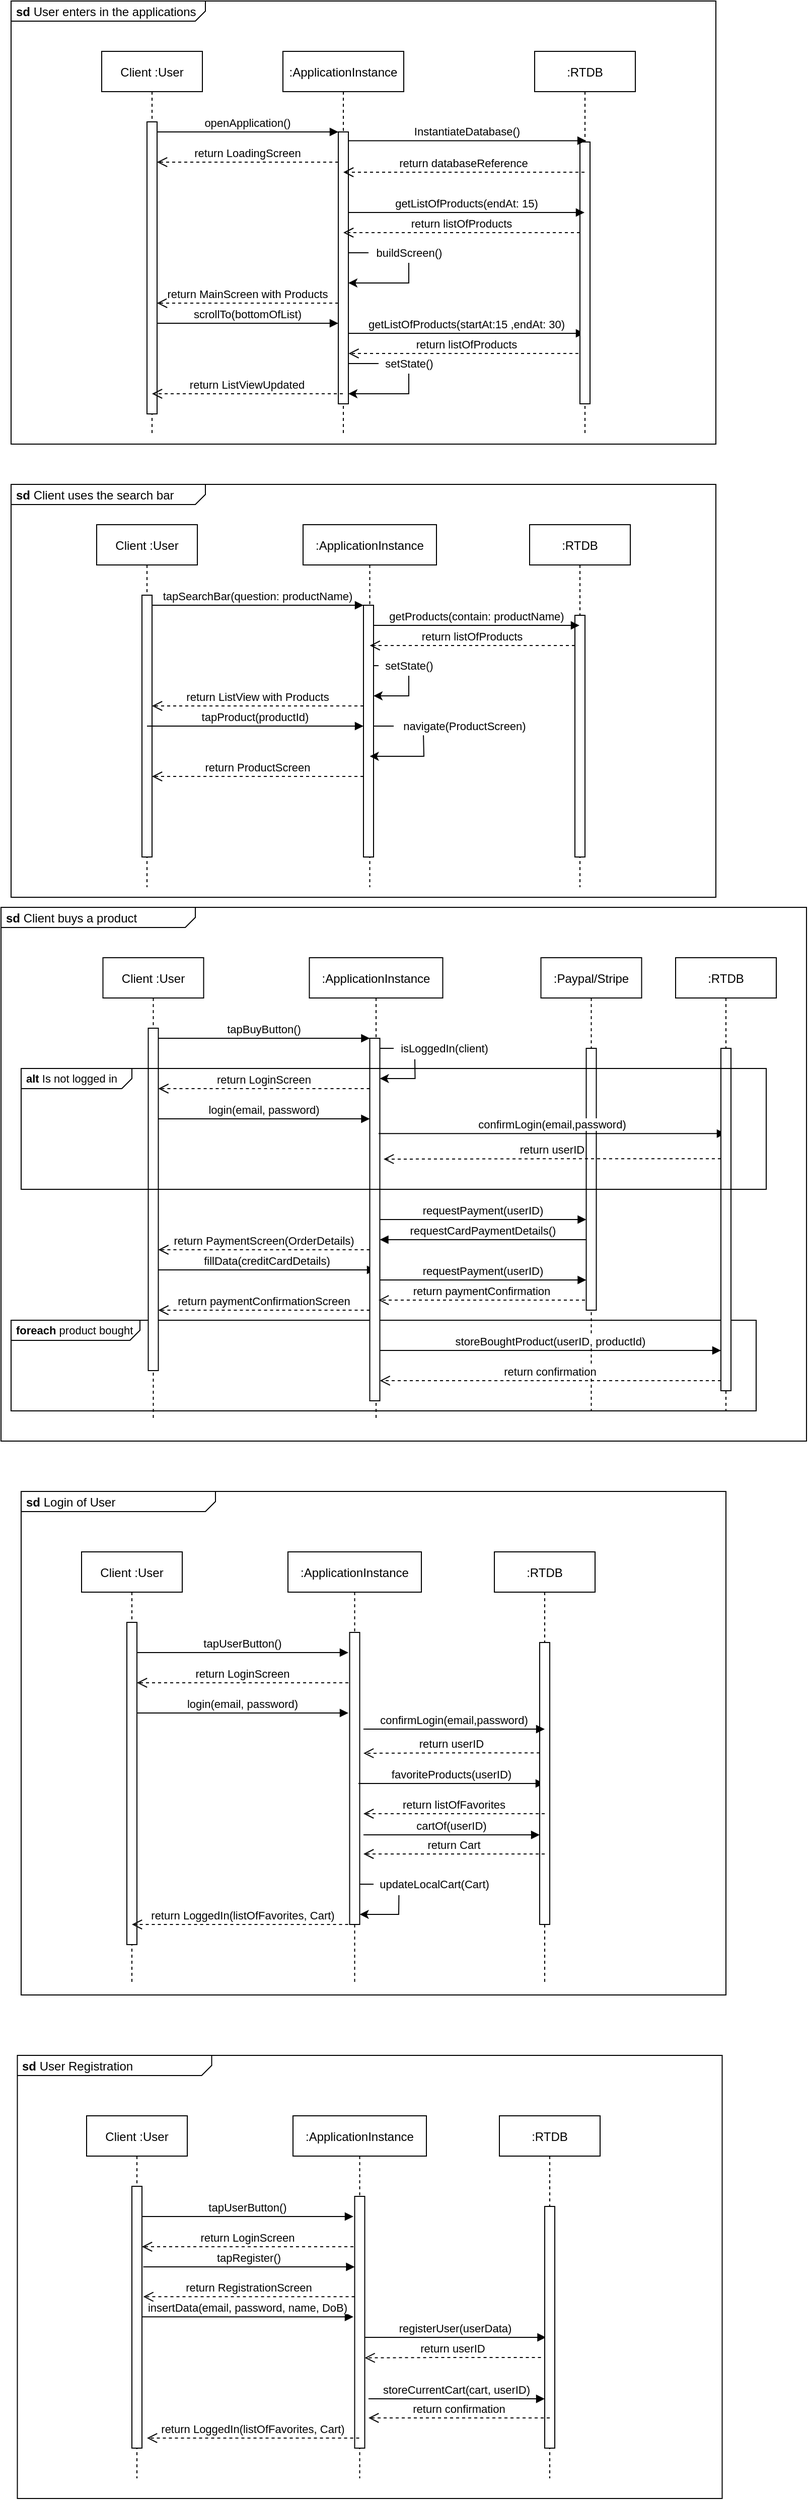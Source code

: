 <mxfile version="18.1.3" type="device"><diagram id="kgpKYQtTHZ0yAKxKKP6v" name="Page-1"><mxGraphModel dx="981" dy="548" grid="1" gridSize="10" guides="1" tooltips="1" connect="1" arrows="1" fold="1" page="1" pageScale="1" pageWidth="850" pageHeight="1100" math="0" shadow="0"><root><mxCell id="0"/><mxCell id="1" parent="0"/><mxCell id="Y1tvBJ5f6zs5YqAWv6HA-113" value="&lt;p style=&quot;margin:0px;margin-top:4px;margin-left:5px;text-align:left;&quot;&gt;&lt;b&gt;sd&lt;/b&gt;  Client buys a product&lt;/p&gt;" style="html=1;shape=mxgraph.sysml.package;overflow=fill;labelX=193.83;align=left;spacingLeft=5;verticalAlign=top;spacingTop=-3;" vertex="1" parent="1"><mxGeometry x="20" y="930" width="800" height="530" as="geometry"/></mxCell><mxCell id="Y1tvBJ5f6zs5YqAWv6HA-148" value="&lt;p style=&quot;margin:0px;margin-top:4px;margin-left:5px;text-align:left;&quot;&gt;&lt;b&gt;sd&lt;/b&gt;  Login of User&lt;/p&gt;" style="html=1;shape=mxgraph.sysml.package;overflow=fill;labelX=193.83;align=left;spacingLeft=5;verticalAlign=top;spacingTop=-3;" vertex="1" parent="1"><mxGeometry x="40" y="1510" width="700" height="500" as="geometry"/></mxCell><mxCell id="Y1tvBJ5f6zs5YqAWv6HA-188" value="&lt;p style=&quot;margin:0px;margin-top:4px;margin-left:5px;text-align:left;&quot;&gt;&lt;b&gt;sd&lt;/b&gt;&amp;nbsp;User Registration&lt;/p&gt;" style="html=1;shape=mxgraph.sysml.package;overflow=fill;labelX=193.83;align=left;spacingLeft=5;verticalAlign=top;spacingTop=-3;" vertex="1" parent="1"><mxGeometry x="36.25" y="2070" width="700" height="440" as="geometry"/></mxCell><mxCell id="Y1tvBJ5f6zs5YqAWv6HA-163" value="&lt;p style=&quot;margin:0px;margin-top:4px;margin-left:5px;text-align:left;&quot;&gt;&lt;span style=&quot;background-color: rgb(255, 255, 255);&quot;&gt;&lt;b&gt;foreach&amp;nbsp;&lt;/b&gt;product bought&lt;/span&gt;&lt;/p&gt;" style="html=1;shape=mxgraph.sysml.package;overflow=fill;labelX=128.31;align=left;spacingLeft=5;verticalAlign=top;spacingTop=-3;fontSize=11;fillColor=none;" vertex="1" parent="1"><mxGeometry x="30" y="1340" width="740" height="90" as="geometry"/></mxCell><mxCell id="Y1tvBJ5f6zs5YqAWv6HA-9" value="&lt;p style=&quot;margin:0px;margin-top:4px;margin-left:5px;text-align:left;&quot;&gt;&lt;b&gt;sd&lt;/b&gt;  User enters in the applications&lt;/p&gt;" style="html=1;shape=mxgraph.sysml.package;overflow=fill;labelX=193.83;align=left;spacingLeft=5;verticalAlign=top;spacingTop=-3;" vertex="1" parent="1"><mxGeometry x="30" y="30" width="700" height="440" as="geometry"/></mxCell><mxCell id="3nuBFxr9cyL0pnOWT2aG-1" value="Client :User" style="shape=umlLifeline;perimeter=lifelinePerimeter;container=1;collapsible=0;recursiveResize=0;rounded=0;shadow=0;strokeWidth=1;" parent="1" vertex="1"><mxGeometry x="120" y="80" width="100" height="380" as="geometry"/></mxCell><mxCell id="3nuBFxr9cyL0pnOWT2aG-2" value="" style="points=[];perimeter=orthogonalPerimeter;rounded=0;shadow=0;strokeWidth=1;" parent="3nuBFxr9cyL0pnOWT2aG-1" vertex="1"><mxGeometry x="45" y="70" width="10" height="290" as="geometry"/></mxCell><mxCell id="3nuBFxr9cyL0pnOWT2aG-5" value=":ApplicationInstance" style="shape=umlLifeline;perimeter=lifelinePerimeter;container=1;collapsible=0;recursiveResize=0;rounded=0;shadow=0;strokeWidth=1;" parent="1" vertex="1"><mxGeometry x="300" y="80" width="120" height="380" as="geometry"/></mxCell><mxCell id="3nuBFxr9cyL0pnOWT2aG-6" value="" style="points=[];perimeter=orthogonalPerimeter;rounded=0;shadow=0;strokeWidth=1;" parent="3nuBFxr9cyL0pnOWT2aG-5" vertex="1"><mxGeometry x="55" y="80" width="10" height="270" as="geometry"/></mxCell><mxCell id="Y1tvBJ5f6zs5YqAWv6HA-8" value="return LoadingScreen" style="verticalAlign=bottom;endArrow=open;dashed=1;endSize=8;exitX=0;exitY=0.95;shadow=0;strokeWidth=1;" edge="1" parent="3nuBFxr9cyL0pnOWT2aG-5"><mxGeometry relative="1" as="geometry"><mxPoint x="-125" y="110" as="targetPoint"/><mxPoint x="55" y="110" as="sourcePoint"/></mxGeometry></mxCell><mxCell id="Y1tvBJ5f6zs5YqAWv6HA-37" value="scrollTo(bottomOfList)" style="verticalAlign=bottom;endArrow=block;entryX=0;entryY=0;shadow=0;strokeWidth=1;" edge="1" parent="3nuBFxr9cyL0pnOWT2aG-5"><mxGeometry relative="1" as="geometry"><mxPoint x="-125" y="270" as="sourcePoint"/><mxPoint x="55" y="270" as="targetPoint"/></mxGeometry></mxCell><mxCell id="Y1tvBJ5f6zs5YqAWv6HA-39" value="getListOfProducts(startAt:15 ,endAt: 30)" style="verticalAlign=bottom;endArrow=block;shadow=0;strokeWidth=1;" edge="1" parent="3nuBFxr9cyL0pnOWT2aG-5" target="Y1tvBJ5f6zs5YqAWv6HA-1"><mxGeometry relative="1" as="geometry"><mxPoint x="65" y="280" as="sourcePoint"/><mxPoint x="259.5" y="280" as="targetPoint"/><Array as="points"><mxPoint x="220" y="280"/></Array></mxGeometry></mxCell><mxCell id="Y1tvBJ5f6zs5YqAWv6HA-38" value="return listOfProducts" style="verticalAlign=bottom;endArrow=open;dashed=1;endSize=8;shadow=0;strokeWidth=1;entryX=1.021;entryY=0.247;entryDx=0;entryDy=0;entryPerimeter=0;" edge="1" parent="3nuBFxr9cyL0pnOWT2aG-5" source="Y1tvBJ5f6zs5YqAWv6HA-1"><mxGeometry relative="1" as="geometry"><mxPoint x="65.21" y="300" as="targetPoint"/><mxPoint x="255" y="300" as="sourcePoint"/></mxGeometry></mxCell><mxCell id="3nuBFxr9cyL0pnOWT2aG-7" value="return MainScreen with Products" style="verticalAlign=bottom;endArrow=open;dashed=1;endSize=8;shadow=0;strokeWidth=1;" parent="1" source="3nuBFxr9cyL0pnOWT2aG-6" target="3nuBFxr9cyL0pnOWT2aG-2" edge="1"><mxGeometry relative="1" as="geometry"><mxPoint x="275" y="236" as="targetPoint"/><Array as="points"><mxPoint x="320" y="330"/><mxPoint x="240" y="330"/></Array></mxGeometry></mxCell><mxCell id="3nuBFxr9cyL0pnOWT2aG-8" value="openApplication()" style="verticalAlign=bottom;endArrow=block;entryX=0;entryY=0;shadow=0;strokeWidth=1;" parent="1" source="3nuBFxr9cyL0pnOWT2aG-2" target="3nuBFxr9cyL0pnOWT2aG-6" edge="1"><mxGeometry relative="1" as="geometry"><mxPoint x="275" y="160" as="sourcePoint"/></mxGeometry></mxCell><mxCell id="Y1tvBJ5f6zs5YqAWv6HA-1" value=":RTDB" style="shape=umlLifeline;perimeter=lifelinePerimeter;container=1;collapsible=0;recursiveResize=0;rounded=0;shadow=0;strokeWidth=1;" vertex="1" parent="1"><mxGeometry x="550" y="80" width="100" height="380" as="geometry"/></mxCell><mxCell id="Y1tvBJ5f6zs5YqAWv6HA-2" value="" style="points=[];perimeter=orthogonalPerimeter;rounded=0;shadow=0;strokeWidth=1;" vertex="1" parent="Y1tvBJ5f6zs5YqAWv6HA-1"><mxGeometry x="45" y="90" width="10" height="260" as="geometry"/></mxCell><mxCell id="Y1tvBJ5f6zs5YqAWv6HA-6" value="return listOfProducts" style="verticalAlign=bottom;endArrow=open;dashed=1;endSize=8;shadow=0;strokeWidth=1;" edge="1" parent="Y1tvBJ5f6zs5YqAWv6HA-1" target="3nuBFxr9cyL0pnOWT2aG-5"><mxGeometry relative="1" as="geometry"><mxPoint x="-144.79" y="180.0" as="targetPoint"/><mxPoint x="45.0" y="180.0" as="sourcePoint"/></mxGeometry></mxCell><mxCell id="Y1tvBJ5f6zs5YqAWv6HA-3" value="InstantiateDatabase()" style="verticalAlign=bottom;endArrow=block;entryX=0.607;entryY=-0.005;shadow=0;strokeWidth=1;entryDx=0;entryDy=0;entryPerimeter=0;" edge="1" parent="1" source="3nuBFxr9cyL0pnOWT2aG-6" target="Y1tvBJ5f6zs5YqAWv6HA-2"><mxGeometry relative="1" as="geometry"><mxPoint x="370" y="170" as="sourcePoint"/><mxPoint x="550" y="170.0" as="targetPoint"/></mxGeometry></mxCell><mxCell id="Y1tvBJ5f6zs5YqAWv6HA-4" value="return databaseReference" style="verticalAlign=bottom;endArrow=open;dashed=1;endSize=8;shadow=0;strokeWidth=1;" edge="1" parent="1" source="Y1tvBJ5f6zs5YqAWv6HA-1" target="3nuBFxr9cyL0pnOWT2aG-5"><mxGeometry relative="1" as="geometry"><mxPoint x="370" y="200" as="targetPoint"/><mxPoint x="550" y="200" as="sourcePoint"/><Array as="points"><mxPoint x="530" y="200"/></Array></mxGeometry></mxCell><mxCell id="Y1tvBJ5f6zs5YqAWv6HA-5" value="getListOfProducts(endAt: 15)" style="verticalAlign=bottom;endArrow=block;shadow=0;strokeWidth=1;" edge="1" parent="1" source="3nuBFxr9cyL0pnOWT2aG-6" target="Y1tvBJ5f6zs5YqAWv6HA-1"><mxGeometry relative="1" as="geometry"><mxPoint x="370" y="220" as="sourcePoint"/><mxPoint x="556.07" y="219.66" as="targetPoint"/><Array as="points"><mxPoint x="520" y="240"/></Array></mxGeometry></mxCell><mxCell id="Y1tvBJ5f6zs5YqAWv6HA-15" value="" style="endArrow=classic;html=1;rounded=0;startArrow=none;" edge="1" parent="1" source="Y1tvBJ5f6zs5YqAWv6HA-11" target="3nuBFxr9cyL0pnOWT2aG-6"><mxGeometry width="50" height="50" relative="1" as="geometry"><mxPoint x="430" y="340" as="sourcePoint"/><mxPoint x="425.004" y="370" as="targetPoint"/><Array as="points"><mxPoint x="425" y="310"/><mxPoint x="390" y="310"/></Array></mxGeometry></mxCell><mxCell id="Y1tvBJ5f6zs5YqAWv6HA-11" value="&lt;font style=&quot;font-size: 11px;&quot;&gt;buildScreen()&lt;/font&gt;" style="text;html=1;align=center;verticalAlign=middle;resizable=0;points=[];autosize=1;strokeColor=none;fillColor=none;" vertex="1" parent="1"><mxGeometry x="385" y="270" width="80" height="20" as="geometry"/></mxCell><mxCell id="Y1tvBJ5f6zs5YqAWv6HA-18" value="" style="endArrow=none;html=1;rounded=0;" edge="1" parent="1" source="Y1tvBJ5f6zs5YqAWv6HA-11" target="3nuBFxr9cyL0pnOWT2aG-6"><mxGeometry width="50" height="50" relative="1" as="geometry"><mxPoint x="430" y="340" as="sourcePoint"/><mxPoint x="425.004" y="370" as="targetPoint"/><Array as="points"/></mxGeometry></mxCell><mxCell id="Y1tvBJ5f6zs5YqAWv6HA-19" value="&lt;p style=&quot;margin:0px;margin-top:4px;margin-left:5px;text-align:left;&quot;&gt;&lt;b&gt;sd&lt;/b&gt;  Client uses the search bar&lt;/p&gt;" style="html=1;shape=mxgraph.sysml.package;overflow=fill;labelX=193.83;align=left;spacingLeft=5;verticalAlign=top;spacingTop=-3;" vertex="1" parent="1"><mxGeometry x="30" y="510" width="700" height="410" as="geometry"/></mxCell><mxCell id="Y1tvBJ5f6zs5YqAWv6HA-59" value="Client :User" style="shape=umlLifeline;perimeter=lifelinePerimeter;container=1;collapsible=0;recursiveResize=0;rounded=0;shadow=0;strokeWidth=1;" vertex="1" parent="1"><mxGeometry x="115" y="550" width="100" height="360" as="geometry"/></mxCell><mxCell id="Y1tvBJ5f6zs5YqAWv6HA-60" value="" style="points=[];perimeter=orthogonalPerimeter;rounded=0;shadow=0;strokeWidth=1;" vertex="1" parent="Y1tvBJ5f6zs5YqAWv6HA-59"><mxGeometry x="45" y="70" width="10" height="260" as="geometry"/></mxCell><mxCell id="Y1tvBJ5f6zs5YqAWv6HA-61" value=":ApplicationInstance" style="shape=umlLifeline;perimeter=lifelinePerimeter;container=1;collapsible=0;recursiveResize=0;rounded=0;shadow=0;strokeWidth=1;" vertex="1" parent="1"><mxGeometry x="320" y="550" width="132.5" height="360" as="geometry"/></mxCell><mxCell id="Y1tvBJ5f6zs5YqAWv6HA-62" value="" style="points=[];perimeter=orthogonalPerimeter;rounded=0;shadow=0;strokeWidth=1;" vertex="1" parent="Y1tvBJ5f6zs5YqAWv6HA-61"><mxGeometry x="60" y="80" width="10" height="250" as="geometry"/></mxCell><mxCell id="Y1tvBJ5f6zs5YqAWv6HA-75" value="" style="endArrow=classic;html=1;rounded=0;startArrow=none;" edge="1" parent="Y1tvBJ5f6zs5YqAWv6HA-61" source="Y1tvBJ5f6zs5YqAWv6HA-76"><mxGeometry width="50" height="50" relative="1" as="geometry"><mxPoint x="110" y="200" as="sourcePoint"/><mxPoint x="70" y="170" as="targetPoint"/><Array as="points"><mxPoint x="105" y="170"/><mxPoint x="70" y="170"/></Array></mxGeometry></mxCell><mxCell id="Y1tvBJ5f6zs5YqAWv6HA-76" value="&lt;font style=&quot;font-size: 11px;&quot;&gt;setState()&lt;/font&gt;" style="text;html=1;align=center;verticalAlign=middle;resizable=0;points=[];autosize=1;strokeColor=none;fillColor=none;" vertex="1" parent="Y1tvBJ5f6zs5YqAWv6HA-61"><mxGeometry x="75" y="130" width="60" height="20" as="geometry"/></mxCell><mxCell id="Y1tvBJ5f6zs5YqAWv6HA-77" value="" style="endArrow=none;html=1;rounded=0;" edge="1" parent="Y1tvBJ5f6zs5YqAWv6HA-61" source="Y1tvBJ5f6zs5YqAWv6HA-76"><mxGeometry width="50" height="50" relative="1" as="geometry"><mxPoint x="110" y="200" as="sourcePoint"/><mxPoint x="70" y="140" as="targetPoint"/><Array as="points"/></mxGeometry></mxCell><mxCell id="Y1tvBJ5f6zs5YqAWv6HA-68" value="tapSearchBar(question: productName)" style="verticalAlign=bottom;endArrow=block;entryX=0;entryY=0;shadow=0;strokeWidth=1;" edge="1" parent="1" source="Y1tvBJ5f6zs5YqAWv6HA-60" target="Y1tvBJ5f6zs5YqAWv6HA-62"><mxGeometry relative="1" as="geometry"><mxPoint x="270" y="630" as="sourcePoint"/></mxGeometry></mxCell><mxCell id="Y1tvBJ5f6zs5YqAWv6HA-69" value=":RTDB" style="shape=umlLifeline;perimeter=lifelinePerimeter;container=1;collapsible=0;recursiveResize=0;rounded=0;shadow=0;strokeWidth=1;" vertex="1" parent="1"><mxGeometry x="545" y="550" width="100" height="360" as="geometry"/></mxCell><mxCell id="Y1tvBJ5f6zs5YqAWv6HA-70" value="" style="points=[];perimeter=orthogonalPerimeter;rounded=0;shadow=0;strokeWidth=1;" vertex="1" parent="Y1tvBJ5f6zs5YqAWv6HA-69"><mxGeometry x="45" y="90" width="10" height="240" as="geometry"/></mxCell><mxCell id="Y1tvBJ5f6zs5YqAWv6HA-88" value="return listOfProducts" style="verticalAlign=bottom;endArrow=open;dashed=1;endSize=8;shadow=0;strokeWidth=1;" edge="1" parent="Y1tvBJ5f6zs5YqAWv6HA-69" target="Y1tvBJ5f6zs5YqAWv6HA-61"><mxGeometry relative="1" as="geometry"><mxPoint x="-165.071" y="120" as="targetPoint"/><mxPoint x="45" y="120" as="sourcePoint"/></mxGeometry></mxCell><mxCell id="Y1tvBJ5f6zs5YqAWv6HA-74" value="getProducts(contain: productName)" style="verticalAlign=bottom;endArrow=block;shadow=0;strokeWidth=1;" edge="1" parent="1" source="Y1tvBJ5f6zs5YqAWv6HA-62" target="Y1tvBJ5f6zs5YqAWv6HA-69"><mxGeometry relative="1" as="geometry"><mxPoint x="365" y="690" as="sourcePoint"/><mxPoint x="551.07" y="689.66" as="targetPoint"/><Array as="points"><mxPoint x="480" y="650"/><mxPoint x="530" y="650"/></Array></mxGeometry></mxCell><mxCell id="Y1tvBJ5f6zs5YqAWv6HA-83" value="" style="endArrow=classic;html=1;rounded=0;startArrow=none;" edge="1" parent="1" source="Y1tvBJ5f6zs5YqAWv6HA-84"><mxGeometry width="50" height="50" relative="1" as="geometry"><mxPoint x="430" y="450" as="sourcePoint"/><mxPoint x="365" y="420" as="targetPoint"/><Array as="points"><mxPoint x="425" y="420"/><mxPoint x="390" y="420"/></Array></mxGeometry></mxCell><mxCell id="Y1tvBJ5f6zs5YqAWv6HA-84" value="&lt;font style=&quot;font-size: 11px;&quot;&gt;setState()&lt;/font&gt;" style="text;html=1;align=center;verticalAlign=middle;resizable=0;points=[];autosize=1;strokeColor=none;fillColor=none;" vertex="1" parent="1"><mxGeometry x="395" y="380" width="60" height="20" as="geometry"/></mxCell><mxCell id="Y1tvBJ5f6zs5YqAWv6HA-85" value="" style="endArrow=none;html=1;rounded=0;" edge="1" parent="1" source="Y1tvBJ5f6zs5YqAWv6HA-84"><mxGeometry width="50" height="50" relative="1" as="geometry"><mxPoint x="430" y="450" as="sourcePoint"/><mxPoint x="365" y="390" as="targetPoint"/><Array as="points"/></mxGeometry></mxCell><mxCell id="Y1tvBJ5f6zs5YqAWv6HA-86" value="return ListViewUpdated" style="verticalAlign=bottom;endArrow=open;dashed=1;endSize=8;shadow=0;strokeWidth=1;" edge="1" parent="1" source="3nuBFxr9cyL0pnOWT2aG-5" target="3nuBFxr9cyL0pnOWT2aG-1"><mxGeometry relative="1" as="geometry"><mxPoint x="180" y="420" as="targetPoint"/><mxPoint x="360" y="420" as="sourcePoint"/><Array as="points"><mxPoint x="325" y="420"/><mxPoint x="245" y="420"/></Array></mxGeometry></mxCell><mxCell id="Y1tvBJ5f6zs5YqAWv6HA-89" value="return ListView with Products" style="verticalAlign=bottom;endArrow=open;dashed=1;endSize=8;shadow=0;strokeWidth=1;" edge="1" parent="1" source="Y1tvBJ5f6zs5YqAWv6HA-62" target="Y1tvBJ5f6zs5YqAWv6HA-60"><mxGeometry relative="1" as="geometry"><mxPoint x="170" y="800" as="targetPoint"/><Array as="points"><mxPoint x="340" y="730"/><mxPoint x="280" y="730"/><mxPoint x="210" y="730"/></Array><mxPoint x="375" y="800" as="sourcePoint"/></mxGeometry></mxCell><mxCell id="Y1tvBJ5f6zs5YqAWv6HA-64" value="tapProduct(productId)" style="verticalAlign=bottom;endArrow=block;shadow=0;strokeWidth=1;" edge="1" parent="1" source="Y1tvBJ5f6zs5YqAWv6HA-59" target="Y1tvBJ5f6zs5YqAWv6HA-62"><mxGeometry relative="1" as="geometry"><mxPoint x="195" y="820" as="sourcePoint"/><mxPoint x="370" y="750" as="targetPoint"/><Array as="points"><mxPoint x="340" y="750"/></Array></mxGeometry></mxCell><mxCell id="Y1tvBJ5f6zs5YqAWv6HA-91" value="&lt;span style=&quot;font-size: 11px;&quot;&gt;navigate(ProductScreen)&lt;/span&gt;" style="text;html=1;align=center;verticalAlign=middle;resizable=0;points=[];autosize=1;strokeColor=none;fillColor=none;" vertex="1" parent="1"><mxGeometry x="410" y="740" width="140" height="20" as="geometry"/></mxCell><mxCell id="Y1tvBJ5f6zs5YqAWv6HA-90" value="" style="endArrow=classic;html=1;rounded=0;startArrow=none;exitX=0.211;exitY=0.957;exitDx=0;exitDy=0;exitPerimeter=0;" edge="1" parent="1" source="Y1tvBJ5f6zs5YqAWv6HA-91" target="Y1tvBJ5f6zs5YqAWv6HA-61"><mxGeometry width="50" height="50" relative="1" as="geometry"><mxPoint x="470" y="780" as="sourcePoint"/><mxPoint x="395" y="780" as="targetPoint"/><Array as="points"><mxPoint x="440" y="780"/></Array></mxGeometry></mxCell><mxCell id="Y1tvBJ5f6zs5YqAWv6HA-92" value="" style="endArrow=none;html=1;rounded=0;" edge="1" parent="1" source="Y1tvBJ5f6zs5YqAWv6HA-91" target="Y1tvBJ5f6zs5YqAWv6HA-62"><mxGeometry width="50" height="50" relative="1" as="geometry"><mxPoint x="115" y="260" as="sourcePoint"/><mxPoint x="395" y="750" as="targetPoint"/><Array as="points"/></mxGeometry></mxCell><mxCell id="Y1tvBJ5f6zs5YqAWv6HA-94" value="return ProductScreen" style="verticalAlign=bottom;endArrow=open;dashed=1;endSize=8;shadow=0;strokeWidth=1;" edge="1" parent="1"><mxGeometry relative="1" as="geometry"><mxPoint x="170" y="800" as="targetPoint"/><Array as="points"><mxPoint x="340" y="800"/><mxPoint x="280" y="800"/><mxPoint x="210" y="800"/></Array><mxPoint x="380" y="800" as="sourcePoint"/></mxGeometry></mxCell><mxCell id="Y1tvBJ5f6zs5YqAWv6HA-95" value="Client :User" style="shape=umlLifeline;perimeter=lifelinePerimeter;container=1;collapsible=0;recursiveResize=0;rounded=0;shadow=0;strokeWidth=1;" vertex="1" parent="1"><mxGeometry x="121.25" y="980" width="100" height="460" as="geometry"/></mxCell><mxCell id="Y1tvBJ5f6zs5YqAWv6HA-96" value="" style="points=[];perimeter=orthogonalPerimeter;rounded=0;shadow=0;strokeWidth=1;" vertex="1" parent="Y1tvBJ5f6zs5YqAWv6HA-95"><mxGeometry x="45" y="70" width="10" height="340" as="geometry"/></mxCell><mxCell id="Y1tvBJ5f6zs5YqAWv6HA-159" value="fillData(creditCardDetails)" style="verticalAlign=bottom;endArrow=block;shadow=0;strokeWidth=1;" edge="1" parent="Y1tvBJ5f6zs5YqAWv6HA-95" target="Y1tvBJ5f6zs5YqAWv6HA-97"><mxGeometry relative="1" as="geometry"><mxPoint x="55" y="310" as="sourcePoint"/><mxPoint x="260" y="310" as="targetPoint"/></mxGeometry></mxCell><mxCell id="Y1tvBJ5f6zs5YqAWv6HA-162" value="return paymentConfirmationScreen" style="verticalAlign=bottom;endArrow=open;dashed=1;endSize=8;shadow=0;strokeWidth=1;" edge="1" parent="Y1tvBJ5f6zs5YqAWv6HA-95" source="Y1tvBJ5f6zs5YqAWv6HA-98"><mxGeometry relative="1" as="geometry"><mxPoint x="55" y="350" as="targetPoint"/><Array as="points"><mxPoint x="225" y="350"/><mxPoint x="165" y="350"/><mxPoint x="95" y="350"/></Array><mxPoint x="258.75" y="350" as="sourcePoint"/></mxGeometry></mxCell><mxCell id="Y1tvBJ5f6zs5YqAWv6HA-97" value=":ApplicationInstance" style="shape=umlLifeline;perimeter=lifelinePerimeter;container=1;collapsible=0;recursiveResize=0;rounded=0;shadow=0;strokeWidth=1;" vertex="1" parent="1"><mxGeometry x="326.25" y="980" width="132.5" height="460" as="geometry"/></mxCell><mxCell id="Y1tvBJ5f6zs5YqAWv6HA-98" value="" style="points=[];perimeter=orthogonalPerimeter;rounded=0;shadow=0;strokeWidth=1;" vertex="1" parent="Y1tvBJ5f6zs5YqAWv6HA-97"><mxGeometry x="60" y="80" width="10" height="360" as="geometry"/></mxCell><mxCell id="Y1tvBJ5f6zs5YqAWv6HA-99" value="" style="endArrow=classic;html=1;rounded=0;startArrow=none;exitX=0.21;exitY=1.043;exitDx=0;exitDy=0;exitPerimeter=0;" edge="1" parent="Y1tvBJ5f6zs5YqAWv6HA-97" source="Y1tvBJ5f6zs5YqAWv6HA-100"><mxGeometry width="50" height="50" relative="1" as="geometry"><mxPoint x="110" y="150" as="sourcePoint"/><mxPoint x="70" y="120" as="targetPoint"/><Array as="points"><mxPoint x="105" y="120"/><mxPoint x="70" y="120"/></Array></mxGeometry></mxCell><mxCell id="Y1tvBJ5f6zs5YqAWv6HA-101" value="" style="endArrow=none;html=1;rounded=0;" edge="1" parent="Y1tvBJ5f6zs5YqAWv6HA-97" source="Y1tvBJ5f6zs5YqAWv6HA-100"><mxGeometry width="50" height="50" relative="1" as="geometry"><mxPoint x="110" y="150" as="sourcePoint"/><mxPoint x="70" y="90" as="targetPoint"/><Array as="points"/></mxGeometry></mxCell><mxCell id="Y1tvBJ5f6zs5YqAWv6HA-119" value="return LoginScreen" style="verticalAlign=bottom;endArrow=open;dashed=1;endSize=8;shadow=0;strokeWidth=1;" edge="1" parent="Y1tvBJ5f6zs5YqAWv6HA-97"><mxGeometry relative="1" as="geometry"><mxPoint x="-150" y="130" as="targetPoint"/><Array as="points"><mxPoint x="20" y="130"/><mxPoint x="-40" y="130"/><mxPoint x="-110" y="130"/></Array><mxPoint x="60" y="130" as="sourcePoint"/></mxGeometry></mxCell><mxCell id="Y1tvBJ5f6zs5YqAWv6HA-120" value="login(email, password)" style="verticalAlign=bottom;endArrow=block;entryX=0;entryY=0;shadow=0;strokeWidth=1;" edge="1" parent="Y1tvBJ5f6zs5YqAWv6HA-97"><mxGeometry relative="1" as="geometry"><mxPoint x="-150" y="160" as="sourcePoint"/><mxPoint x="60" y="160" as="targetPoint"/></mxGeometry></mxCell><mxCell id="Y1tvBJ5f6zs5YqAWv6HA-156" value="requestPayment(userID)" style="verticalAlign=bottom;endArrow=block;shadow=0;strokeWidth=1;" edge="1" parent="Y1tvBJ5f6zs5YqAWv6HA-97" target="Y1tvBJ5f6zs5YqAWv6HA-104"><mxGeometry relative="1" as="geometry"><mxPoint x="70" y="260" as="sourcePoint"/><mxPoint x="333.75" y="260" as="targetPoint"/></mxGeometry></mxCell><mxCell id="Y1tvBJ5f6zs5YqAWv6HA-157" value="requestCardPaymentDetails()" style="verticalAlign=bottom;endArrow=block;shadow=0;strokeWidth=1;" edge="1" parent="Y1tvBJ5f6zs5YqAWv6HA-97"><mxGeometry relative="1" as="geometry"><mxPoint x="275" y="280" as="sourcePoint"/><mxPoint x="70" y="280" as="targetPoint"/></mxGeometry></mxCell><mxCell id="Y1tvBJ5f6zs5YqAWv6HA-158" value="return PaymentScreen(OrderDetails)" style="verticalAlign=bottom;endArrow=open;dashed=1;endSize=8;shadow=0;strokeWidth=1;" edge="1" parent="Y1tvBJ5f6zs5YqAWv6HA-97"><mxGeometry relative="1" as="geometry"><mxPoint x="-150" y="290" as="targetPoint"/><Array as="points"><mxPoint x="20" y="290"/><mxPoint x="-40" y="290"/><mxPoint x="-110" y="290"/></Array><mxPoint x="60" y="290" as="sourcePoint"/></mxGeometry></mxCell><mxCell id="Y1tvBJ5f6zs5YqAWv6HA-102" value="tapBuyButton()" style="verticalAlign=bottom;endArrow=block;entryX=0;entryY=0;shadow=0;strokeWidth=1;" edge="1" parent="1" source="Y1tvBJ5f6zs5YqAWv6HA-96" target="Y1tvBJ5f6zs5YqAWv6HA-98"><mxGeometry relative="1" as="geometry"><mxPoint x="276.25" y="1060" as="sourcePoint"/></mxGeometry></mxCell><mxCell id="Y1tvBJ5f6zs5YqAWv6HA-103" value=":Paypal/Stripe" style="shape=umlLifeline;perimeter=lifelinePerimeter;container=1;collapsible=0;recursiveResize=0;rounded=0;shadow=0;strokeWidth=1;" vertex="1" parent="1"><mxGeometry x="556.25" y="980" width="100" height="450" as="geometry"/></mxCell><mxCell id="Y1tvBJ5f6zs5YqAWv6HA-104" value="" style="points=[];perimeter=orthogonalPerimeter;rounded=0;shadow=0;strokeWidth=1;" vertex="1" parent="Y1tvBJ5f6zs5YqAWv6HA-103"><mxGeometry x="45" y="90" width="10" height="260" as="geometry"/></mxCell><mxCell id="Y1tvBJ5f6zs5YqAWv6HA-121" value="confirmLogin(email,password)" style="verticalAlign=bottom;endArrow=block;shadow=0;strokeWidth=1;" edge="1" parent="Y1tvBJ5f6zs5YqAWv6HA-103" target="Y1tvBJ5f6zs5YqAWv6HA-114"><mxGeometry relative="1" as="geometry"><mxPoint x="-161.25" y="174.66" as="sourcePoint"/><mxPoint x="48.75" y="174.66" as="targetPoint"/></mxGeometry></mxCell><mxCell id="Y1tvBJ5f6zs5YqAWv6HA-160" value="requestPayment(userID)" style="verticalAlign=bottom;endArrow=block;shadow=0;strokeWidth=1;" edge="1" parent="Y1tvBJ5f6zs5YqAWv6HA-103"><mxGeometry relative="1" as="geometry"><mxPoint x="-160" y="320" as="sourcePoint"/><mxPoint x="45" y="320" as="targetPoint"/></mxGeometry></mxCell><mxCell id="Y1tvBJ5f6zs5YqAWv6HA-164" value="storeBoughtProduct(userID, productId)" style="verticalAlign=bottom;endArrow=block;shadow=0;strokeWidth=1;" edge="1" parent="Y1tvBJ5f6zs5YqAWv6HA-103" target="Y1tvBJ5f6zs5YqAWv6HA-115"><mxGeometry relative="1" as="geometry"><mxPoint x="-160" y="390" as="sourcePoint"/><mxPoint x="45" y="390" as="targetPoint"/></mxGeometry></mxCell><mxCell id="Y1tvBJ5f6zs5YqAWv6HA-114" value=":RTDB" style="shape=umlLifeline;perimeter=lifelinePerimeter;container=1;collapsible=0;recursiveResize=0;rounded=0;shadow=0;strokeWidth=1;" vertex="1" parent="1"><mxGeometry x="690" y="980" width="100" height="450" as="geometry"/></mxCell><mxCell id="Y1tvBJ5f6zs5YqAWv6HA-115" value="" style="points=[];perimeter=orthogonalPerimeter;rounded=0;shadow=0;strokeWidth=1;" vertex="1" parent="Y1tvBJ5f6zs5YqAWv6HA-114"><mxGeometry x="45" y="90" width="10" height="340" as="geometry"/></mxCell><mxCell id="Y1tvBJ5f6zs5YqAWv6HA-122" value="return userID" style="verticalAlign=bottom;endArrow=open;dashed=1;endSize=8;shadow=0;strokeWidth=1;" edge="1" parent="Y1tvBJ5f6zs5YqAWv6HA-114"><mxGeometry relative="1" as="geometry"><mxPoint x="-290" y="200" as="targetPoint"/><Array as="points"><mxPoint x="5" y="199.66"/><mxPoint x="-55" y="199.66"/><mxPoint x="-125" y="199.66"/></Array><mxPoint x="45" y="199.66" as="sourcePoint"/></mxGeometry></mxCell><mxCell id="Y1tvBJ5f6zs5YqAWv6HA-100" value="&lt;font style=&quot;font-size: 11px;&quot;&gt;isLoggedIn(client)&lt;/font&gt;" style="text;html=1;align=center;verticalAlign=middle;resizable=0;points=[];autosize=1;strokeColor=none;fillColor=none;" vertex="1" parent="1"><mxGeometry x="410" y="1060" width="100" height="20" as="geometry"/></mxCell><mxCell id="Y1tvBJ5f6zs5YqAWv6HA-136" value="Client :User" style="shape=umlLifeline;perimeter=lifelinePerimeter;container=1;collapsible=0;recursiveResize=0;rounded=0;shadow=0;strokeWidth=1;" vertex="1" parent="1"><mxGeometry x="100" y="1570" width="100" height="430" as="geometry"/></mxCell><mxCell id="Y1tvBJ5f6zs5YqAWv6HA-137" value="" style="points=[];perimeter=orthogonalPerimeter;rounded=0;shadow=0;strokeWidth=1;" vertex="1" parent="Y1tvBJ5f6zs5YqAWv6HA-136"><mxGeometry x="45" y="70" width="10" height="320" as="geometry"/></mxCell><mxCell id="Y1tvBJ5f6zs5YqAWv6HA-150" value="tapUserButton()" style="verticalAlign=bottom;endArrow=block;entryX=0;entryY=0;shadow=0;strokeWidth=1;" edge="1" parent="Y1tvBJ5f6zs5YqAWv6HA-136"><mxGeometry relative="1" as="geometry"><mxPoint x="55" y="100" as="sourcePoint"/><mxPoint x="265" y="100" as="targetPoint"/></mxGeometry></mxCell><mxCell id="Y1tvBJ5f6zs5YqAWv6HA-138" value=":ApplicationInstance" style="shape=umlLifeline;perimeter=lifelinePerimeter;container=1;collapsible=0;recursiveResize=0;rounded=0;shadow=0;strokeWidth=1;" vertex="1" parent="1"><mxGeometry x="305" y="1570" width="132.5" height="430" as="geometry"/></mxCell><mxCell id="Y1tvBJ5f6zs5YqAWv6HA-139" value="" style="points=[];perimeter=orthogonalPerimeter;rounded=0;shadow=0;strokeWidth=1;" vertex="1" parent="Y1tvBJ5f6zs5YqAWv6HA-138"><mxGeometry x="61.25" y="80" width="10" height="290" as="geometry"/></mxCell><mxCell id="Y1tvBJ5f6zs5YqAWv6HA-140" value="return LoginScreen" style="verticalAlign=bottom;endArrow=open;dashed=1;endSize=8;shadow=0;strokeWidth=1;" edge="1" parent="Y1tvBJ5f6zs5YqAWv6HA-138"><mxGeometry relative="1" as="geometry"><mxPoint x="-150" y="130" as="targetPoint"/><Array as="points"><mxPoint x="20" y="130"/><mxPoint x="-40" y="130"/><mxPoint x="-110" y="130"/></Array><mxPoint x="60" y="130" as="sourcePoint"/></mxGeometry></mxCell><mxCell id="Y1tvBJ5f6zs5YqAWv6HA-141" value="login(email, password)" style="verticalAlign=bottom;endArrow=block;entryX=0;entryY=0;shadow=0;strokeWidth=1;" edge="1" parent="Y1tvBJ5f6zs5YqAWv6HA-138"><mxGeometry relative="1" as="geometry"><mxPoint x="-150" y="160" as="sourcePoint"/><mxPoint x="60" y="160" as="targetPoint"/></mxGeometry></mxCell><mxCell id="Y1tvBJ5f6zs5YqAWv6HA-151" value="favoriteProducts(userID)" style="verticalAlign=bottom;endArrow=block;shadow=0;strokeWidth=1;" edge="1" parent="Y1tvBJ5f6zs5YqAWv6HA-138" target="Y1tvBJ5f6zs5YqAWv6HA-145"><mxGeometry relative="1" as="geometry"><mxPoint x="70" y="230.0" as="sourcePoint"/><mxPoint x="245" y="230" as="targetPoint"/></mxGeometry></mxCell><mxCell id="Y1tvBJ5f6zs5YqAWv6HA-145" value=":RTDB" style="shape=umlLifeline;perimeter=lifelinePerimeter;container=1;collapsible=0;recursiveResize=0;rounded=0;shadow=0;strokeWidth=1;" vertex="1" parent="1"><mxGeometry x="510" y="1570" width="100" height="430" as="geometry"/></mxCell><mxCell id="Y1tvBJ5f6zs5YqAWv6HA-146" value="" style="points=[];perimeter=orthogonalPerimeter;rounded=0;shadow=0;strokeWidth=1;" vertex="1" parent="Y1tvBJ5f6zs5YqAWv6HA-145"><mxGeometry x="45" y="90" width="10" height="280" as="geometry"/></mxCell><mxCell id="Y1tvBJ5f6zs5YqAWv6HA-147" value="return userID" style="verticalAlign=bottom;endArrow=open;dashed=1;endSize=8;shadow=0;strokeWidth=1;" edge="1" parent="Y1tvBJ5f6zs5YqAWv6HA-145"><mxGeometry relative="1" as="geometry"><mxPoint x="-130" y="200" as="targetPoint"/><Array as="points"><mxPoint x="5" y="199.66"/><mxPoint x="-55" y="199.66"/></Array><mxPoint x="45" y="199.66" as="sourcePoint"/></mxGeometry></mxCell><mxCell id="Y1tvBJ5f6zs5YqAWv6HA-152" value="return listOfFavorites" style="verticalAlign=bottom;endArrow=open;dashed=1;endSize=8;shadow=0;strokeWidth=1;" edge="1" parent="Y1tvBJ5f6zs5YqAWv6HA-145"><mxGeometry relative="1" as="geometry"><mxPoint x="-130" y="260" as="targetPoint"/><mxPoint x="50" y="260" as="sourcePoint"/></mxGeometry></mxCell><mxCell id="Y1tvBJ5f6zs5YqAWv6HA-154" value="cartOf(userID)" style="verticalAlign=bottom;endArrow=block;shadow=0;strokeWidth=1;entryX=0.49;entryY=0.488;entryDx=0;entryDy=0;entryPerimeter=0;" edge="1" parent="Y1tvBJ5f6zs5YqAWv6HA-145"><mxGeometry relative="1" as="geometry"><mxPoint x="-130" y="281" as="sourcePoint"/><mxPoint x="45" y="281.02" as="targetPoint"/></mxGeometry></mxCell><mxCell id="Y1tvBJ5f6zs5YqAWv6HA-155" value="return Cart" style="verticalAlign=bottom;endArrow=open;dashed=1;endSize=8;shadow=0;strokeWidth=1;" edge="1" parent="Y1tvBJ5f6zs5YqAWv6HA-145"><mxGeometry relative="1" as="geometry"><mxPoint x="-130" y="300" as="targetPoint"/><mxPoint x="50" y="300" as="sourcePoint"/></mxGeometry></mxCell><mxCell id="Y1tvBJ5f6zs5YqAWv6HA-149" value="confirmLogin(email,password)" style="verticalAlign=bottom;endArrow=block;shadow=0;strokeWidth=1;" edge="1" parent="1"><mxGeometry relative="1" as="geometry"><mxPoint x="380" y="1746" as="sourcePoint"/><mxPoint x="560" y="1746" as="targetPoint"/></mxGeometry></mxCell><mxCell id="Y1tvBJ5f6zs5YqAWv6HA-153" value="return LoggedIn(listOfFavorites, Cart)" style="verticalAlign=bottom;endArrow=open;dashed=1;endSize=8;shadow=0;strokeWidth=1;" edge="1" parent="1" source="Y1tvBJ5f6zs5YqAWv6HA-138" target="Y1tvBJ5f6zs5YqAWv6HA-136"><mxGeometry relative="1" as="geometry"><mxPoint x="160.0" y="1890" as="targetPoint"/><mxPoint x="353.94" y="1890" as="sourcePoint"/><Array as="points"><mxPoint x="330" y="1940"/></Array></mxGeometry></mxCell><mxCell id="Y1tvBJ5f6zs5YqAWv6HA-117" value="&lt;p style=&quot;margin:0px;margin-top:4px;margin-left:5px;text-align:left;&quot;&gt;&lt;span style=&quot;background-color: rgb(255, 255, 255);&quot;&gt;&lt;b&gt;alt&amp;nbsp;&lt;/b&gt;Is not logged in&lt;/span&gt;&lt;/p&gt;" style="html=1;shape=mxgraph.sysml.package;overflow=fill;labelX=110.72;align=left;spacingLeft=5;verticalAlign=top;spacingTop=-3;fontSize=11;fillColor=none;" vertex="1" parent="1"><mxGeometry x="40" y="1090" width="740" height="120" as="geometry"/></mxCell><mxCell id="Y1tvBJ5f6zs5YqAWv6HA-161" value="return paymentConfirmation" style="verticalAlign=bottom;endArrow=open;dashed=1;endSize=8;shadow=0;strokeWidth=1;" edge="1" parent="1"><mxGeometry relative="1" as="geometry"><mxPoint x="395" y="1320" as="targetPoint"/><Array as="points"><mxPoint x="565" y="1320"/><mxPoint x="505" y="1320"/><mxPoint x="435" y="1320"/></Array><mxPoint x="600" y="1320" as="sourcePoint"/></mxGeometry></mxCell><mxCell id="Y1tvBJ5f6zs5YqAWv6HA-165" value="return confirmation" style="verticalAlign=bottom;endArrow=open;dashed=1;endSize=8;shadow=0;strokeWidth=1;" edge="1" parent="1" source="Y1tvBJ5f6zs5YqAWv6HA-115" target="Y1tvBJ5f6zs5YqAWv6HA-98"><mxGeometry relative="1" as="geometry"><mxPoint x="395" y="1380" as="targetPoint"/><Array as="points"><mxPoint x="565" y="1400"/><mxPoint x="435" y="1400"/></Array><mxPoint x="600" y="1380" as="sourcePoint"/></mxGeometry></mxCell><mxCell id="Y1tvBJ5f6zs5YqAWv6HA-166" value="Client :User" style="shape=umlLifeline;perimeter=lifelinePerimeter;container=1;collapsible=0;recursiveResize=0;rounded=0;shadow=0;strokeWidth=1;" vertex="1" parent="1"><mxGeometry x="105" y="2130" width="100" height="360" as="geometry"/></mxCell><mxCell id="Y1tvBJ5f6zs5YqAWv6HA-167" value="" style="points=[];perimeter=orthogonalPerimeter;rounded=0;shadow=0;strokeWidth=1;" vertex="1" parent="Y1tvBJ5f6zs5YqAWv6HA-166"><mxGeometry x="45" y="70" width="10" height="260" as="geometry"/></mxCell><mxCell id="Y1tvBJ5f6zs5YqAWv6HA-168" value="tapUserButton()" style="verticalAlign=bottom;endArrow=block;entryX=0;entryY=0;shadow=0;strokeWidth=1;" edge="1" parent="Y1tvBJ5f6zs5YqAWv6HA-166"><mxGeometry relative="1" as="geometry"><mxPoint x="55" y="100" as="sourcePoint"/><mxPoint x="265" y="100" as="targetPoint"/></mxGeometry></mxCell><mxCell id="Y1tvBJ5f6zs5YqAWv6HA-172" value="insertData(email, password, name, DoB)" style="verticalAlign=bottom;endArrow=block;entryX=0;entryY=0;shadow=0;strokeWidth=1;" edge="1" parent="Y1tvBJ5f6zs5YqAWv6HA-166"><mxGeometry relative="1" as="geometry"><mxPoint x="55" y="199.66" as="sourcePoint"/><mxPoint x="265" y="199.66" as="targetPoint"/></mxGeometry></mxCell><mxCell id="Y1tvBJ5f6zs5YqAWv6HA-169" value=":ApplicationInstance" style="shape=umlLifeline;perimeter=lifelinePerimeter;container=1;collapsible=0;recursiveResize=0;rounded=0;shadow=0;strokeWidth=1;" vertex="1" parent="1"><mxGeometry x="310" y="2130" width="132.5" height="360" as="geometry"/></mxCell><mxCell id="Y1tvBJ5f6zs5YqAWv6HA-170" value="" style="points=[];perimeter=orthogonalPerimeter;rounded=0;shadow=0;strokeWidth=1;" vertex="1" parent="Y1tvBJ5f6zs5YqAWv6HA-169"><mxGeometry x="61.25" y="80" width="10" height="250" as="geometry"/></mxCell><mxCell id="Y1tvBJ5f6zs5YqAWv6HA-171" value="return LoginScreen" style="verticalAlign=bottom;endArrow=open;dashed=1;endSize=8;shadow=0;strokeWidth=1;" edge="1" parent="Y1tvBJ5f6zs5YqAWv6HA-169"><mxGeometry relative="1" as="geometry"><mxPoint x="-150" y="130" as="targetPoint"/><Array as="points"><mxPoint x="20" y="130"/><mxPoint x="-40" y="130"/><mxPoint x="-110" y="130"/></Array><mxPoint x="60" y="130" as="sourcePoint"/></mxGeometry></mxCell><mxCell id="Y1tvBJ5f6zs5YqAWv6HA-189" value="tapRegister()" style="verticalAlign=bottom;endArrow=block;entryX=0;entryY=0;shadow=0;strokeWidth=1;" edge="1" parent="Y1tvBJ5f6zs5YqAWv6HA-169"><mxGeometry relative="1" as="geometry"><mxPoint x="-148.75" y="150" as="sourcePoint"/><mxPoint x="61.25" y="150" as="targetPoint"/></mxGeometry></mxCell><mxCell id="Y1tvBJ5f6zs5YqAWv6HA-190" value="return RegistrationScreen" style="verticalAlign=bottom;endArrow=open;dashed=1;endSize=8;shadow=0;strokeWidth=1;" edge="1" parent="Y1tvBJ5f6zs5YqAWv6HA-169"><mxGeometry relative="1" as="geometry"><mxPoint x="-148.75" y="179.66" as="targetPoint"/><Array as="points"><mxPoint x="21.25" y="179.66"/><mxPoint x="-38.75" y="179.66"/><mxPoint x="-108.75" y="179.66"/></Array><mxPoint x="61.25" y="179.66" as="sourcePoint"/></mxGeometry></mxCell><mxCell id="Y1tvBJ5f6zs5YqAWv6HA-176" value="return userID" style="verticalAlign=bottom;endArrow=open;dashed=1;endSize=8;shadow=0;strokeWidth=1;" edge="1" parent="Y1tvBJ5f6zs5YqAWv6HA-169"><mxGeometry relative="1" as="geometry"><mxPoint x="71.25" y="240.34" as="targetPoint"/><Array as="points"><mxPoint x="206.25" y="240.0"/><mxPoint x="146.25" y="240.0"/></Array><mxPoint x="246.25" y="240.0" as="sourcePoint"/></mxGeometry></mxCell><mxCell id="Y1tvBJ5f6zs5YqAWv6HA-180" value="registerUser(userData)" style="verticalAlign=bottom;endArrow=block;shadow=0;strokeWidth=1;" edge="1" parent="Y1tvBJ5f6zs5YqAWv6HA-169"><mxGeometry relative="1" as="geometry"><mxPoint x="71.25" y="220" as="sourcePoint"/><mxPoint x="251.25" y="220" as="targetPoint"/></mxGeometry></mxCell><mxCell id="Y1tvBJ5f6zs5YqAWv6HA-174" value=":RTDB" style="shape=umlLifeline;perimeter=lifelinePerimeter;container=1;collapsible=0;recursiveResize=0;rounded=0;shadow=0;strokeWidth=1;" vertex="1" parent="1"><mxGeometry x="515" y="2130" width="100" height="360" as="geometry"/></mxCell><mxCell id="Y1tvBJ5f6zs5YqAWv6HA-175" value="" style="points=[];perimeter=orthogonalPerimeter;rounded=0;shadow=0;strokeWidth=1;" vertex="1" parent="Y1tvBJ5f6zs5YqAWv6HA-174"><mxGeometry x="45" y="90" width="10" height="240" as="geometry"/></mxCell><mxCell id="Y1tvBJ5f6zs5YqAWv6HA-178" value="storeCurrentCart(cart, userID)" style="verticalAlign=bottom;endArrow=block;shadow=0;strokeWidth=1;entryX=0.49;entryY=0.488;entryDx=0;entryDy=0;entryPerimeter=0;" edge="1" parent="Y1tvBJ5f6zs5YqAWv6HA-174"><mxGeometry relative="1" as="geometry"><mxPoint x="-130" y="281" as="sourcePoint"/><mxPoint x="45" y="281.02" as="targetPoint"/></mxGeometry></mxCell><mxCell id="Y1tvBJ5f6zs5YqAWv6HA-179" value="return confirmation" style="verticalAlign=bottom;endArrow=open;dashed=1;endSize=8;shadow=0;strokeWidth=1;" edge="1" parent="Y1tvBJ5f6zs5YqAWv6HA-174"><mxGeometry relative="1" as="geometry"><mxPoint x="-130" y="300" as="targetPoint"/><mxPoint x="50" y="300" as="sourcePoint"/></mxGeometry></mxCell><mxCell id="Y1tvBJ5f6zs5YqAWv6HA-181" value="return LoggedIn(listOfFavorites, Cart)" style="verticalAlign=bottom;endArrow=open;dashed=1;endSize=8;shadow=0;strokeWidth=1;" edge="1" parent="1" source="Y1tvBJ5f6zs5YqAWv6HA-169"><mxGeometry relative="1" as="geometry"><mxPoint x="165.0" y="2450" as="targetPoint"/><mxPoint x="358.94" y="2450" as="sourcePoint"/></mxGeometry></mxCell><mxCell id="Y1tvBJ5f6zs5YqAWv6HA-185" value="" style="endArrow=classic;html=1;rounded=0;startArrow=none;exitX=0.21;exitY=1.043;exitDx=0;exitDy=0;exitPerimeter=0;" edge="1" parent="1" source="Y1tvBJ5f6zs5YqAWv6HA-187"><mxGeometry width="50" height="50" relative="1" as="geometry"><mxPoint x="90" y="980" as="sourcePoint"/><mxPoint x="376.25" y="1930" as="targetPoint"/><Array as="points"><mxPoint x="415" y="1930"/><mxPoint x="376.25" y="1930"/></Array></mxGeometry></mxCell><mxCell id="Y1tvBJ5f6zs5YqAWv6HA-186" value="" style="endArrow=none;html=1;rounded=0;" edge="1" parent="1" source="Y1tvBJ5f6zs5YqAWv6HA-187"><mxGeometry width="50" height="50" relative="1" as="geometry"><mxPoint x="90" y="980" as="sourcePoint"/><mxPoint x="376.25" y="1900" as="targetPoint"/><Array as="points"/></mxGeometry></mxCell><mxCell id="Y1tvBJ5f6zs5YqAWv6HA-187" value="&lt;font style=&quot;font-size: 11px;&quot;&gt;updateLocalCart(Cart)&lt;/font&gt;" style="text;html=1;align=center;verticalAlign=middle;resizable=0;points=[];autosize=1;strokeColor=none;fillColor=none;" vertex="1" parent="1"><mxGeometry x="390" y="1890" width="120" height="20" as="geometry"/></mxCell></root></mxGraphModel></diagram></mxfile>